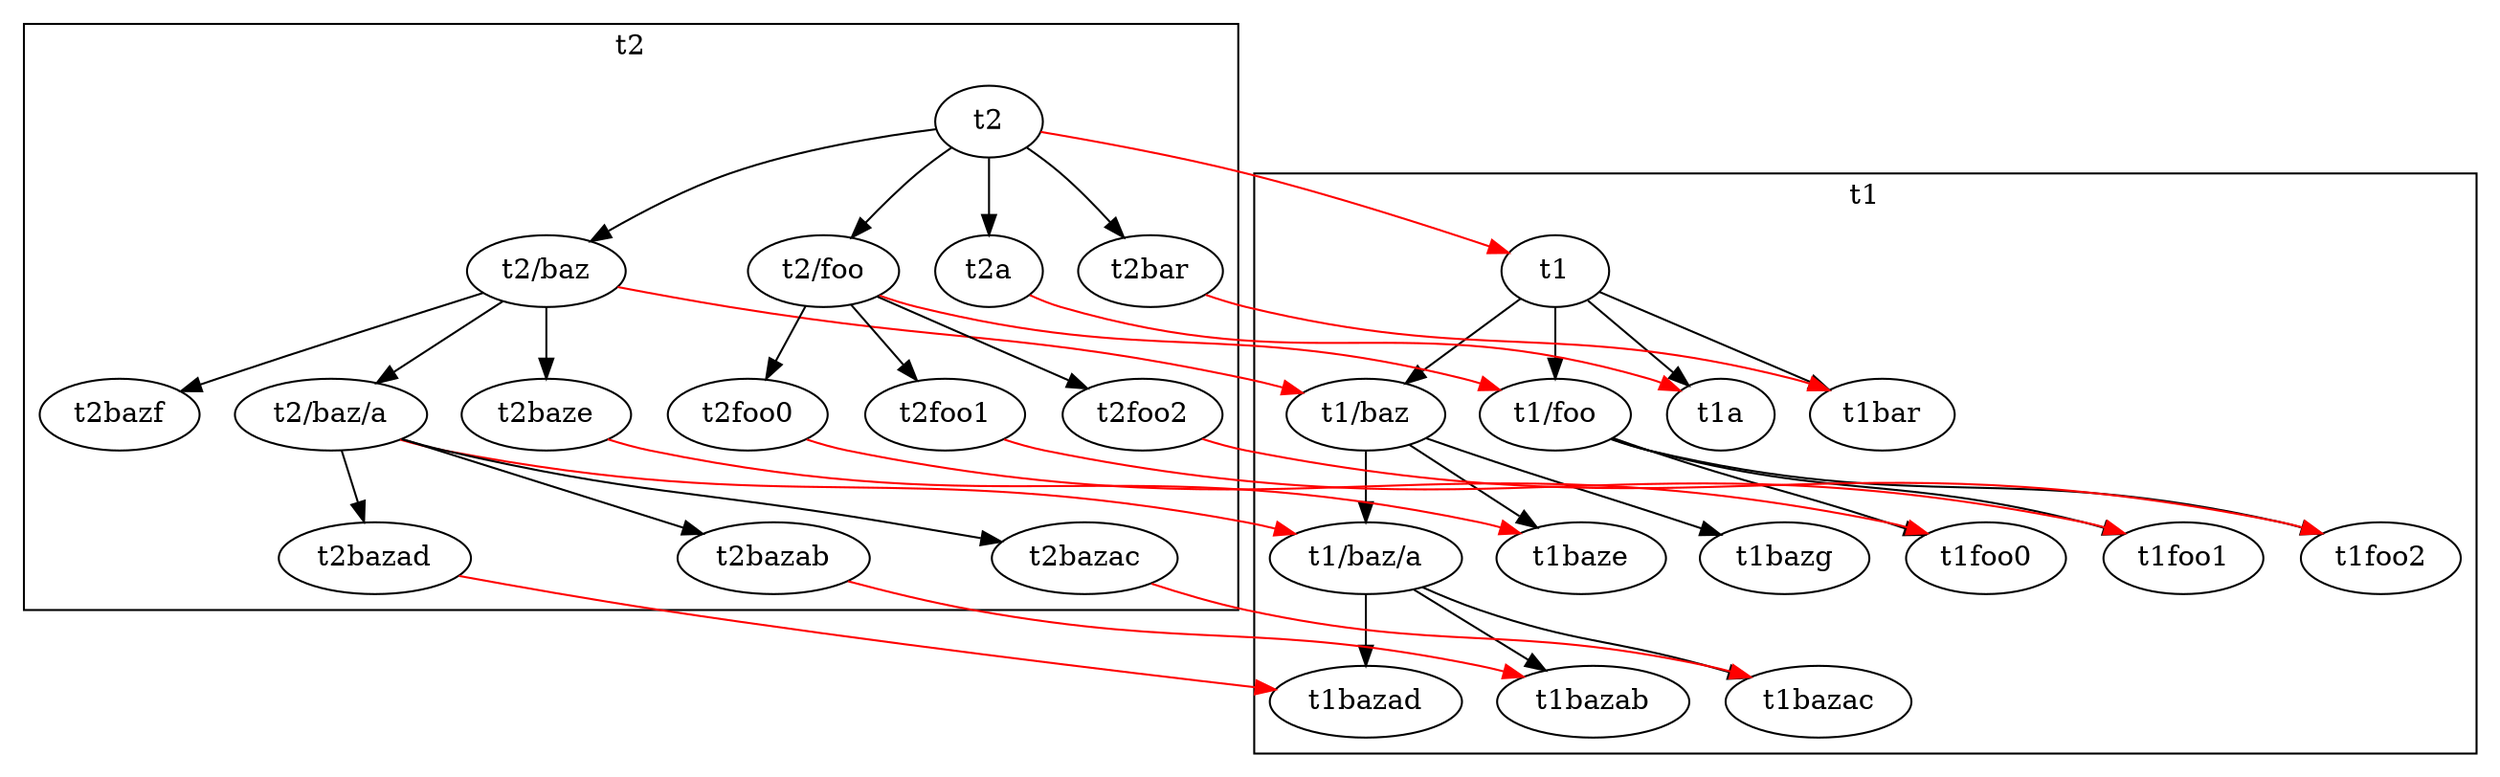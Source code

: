 digraph {
  subgraph cluster_t1 {
    label="t1";
    t1 [label="t1", tooltip="weight: 58"];
    t1 -> t1foo;
    t1 -> t1a;
    t1 -> t1bar;
    t1 -> t1baz;
    t1baz [label="t1/baz", tooltip="weight: 45"];
    t1baz -> t1baze;
    t1baz -> t1bazg;
    t1baz -> t1baza;
    t1baza [label="t1/baz/a", tooltip="weight: 25"];
    t1baza -> t1bazac;
    t1baza -> t1bazad;
    t1baza -> t1bazab;
    t1foo [label="t1/foo", tooltip="weight: 4"];
    t1foo -> t1foo0;
    t1foo -> t1foo1;
    t1foo -> t1foo2;
  }
  subgraph cluster_t2 {
    label="t2";
    t2 [label="t2", tooltip="weight: 76"];
    t2 -> t2bar;
    t2 -> t2baz;
    t2 -> t2foo;
    t2 -> t2a;
    t2foo [label="t2/foo", tooltip="weight: 4"];
    t2foo -> t2foo0;
    t2foo -> t2foo1;
    t2foo -> t2foo2;
    t2baz [label="t2/baz", tooltip="weight: 64"];
    t2baz -> t2baza;
    t2baz -> t2baze;
    t2baz -> t2bazf;
    t2baza [label="t2/baz/a", tooltip="weight: 25"];
    t2baza -> t2bazab;
    t2baza -> t2bazac;
    t2baza -> t2bazad;
  }

  t2 -> t1[color=red,penwidth=1.0];
  t2baz -> t1baz[color=red,penwidth=1.0];
  t2baza -> t1baza[color=red,penwidth=1.0];
  t2bazac -> t1bazac[color=red,penwidth=1.0];
  t2bazad -> t1bazad[color=red,penwidth=1.0];
  t2bazab -> t1bazab[color=red,penwidth=1.0];
  t2baze -> t1baze[color=red,penwidth=1.0];
  t2foo -> t1foo[color=red,penwidth=1.0];
  t2foo0 -> t1foo0[color=red,penwidth=1.0];
  t2foo1 -> t1foo1[color=red,penwidth=1.0];
  t2foo2 -> t1foo2[color=red,penwidth=1.0];
  t2a -> t1a[color=red,penwidth=1.0];
  t2bar -> t1bar[color=red,penwidth=1.0];
}